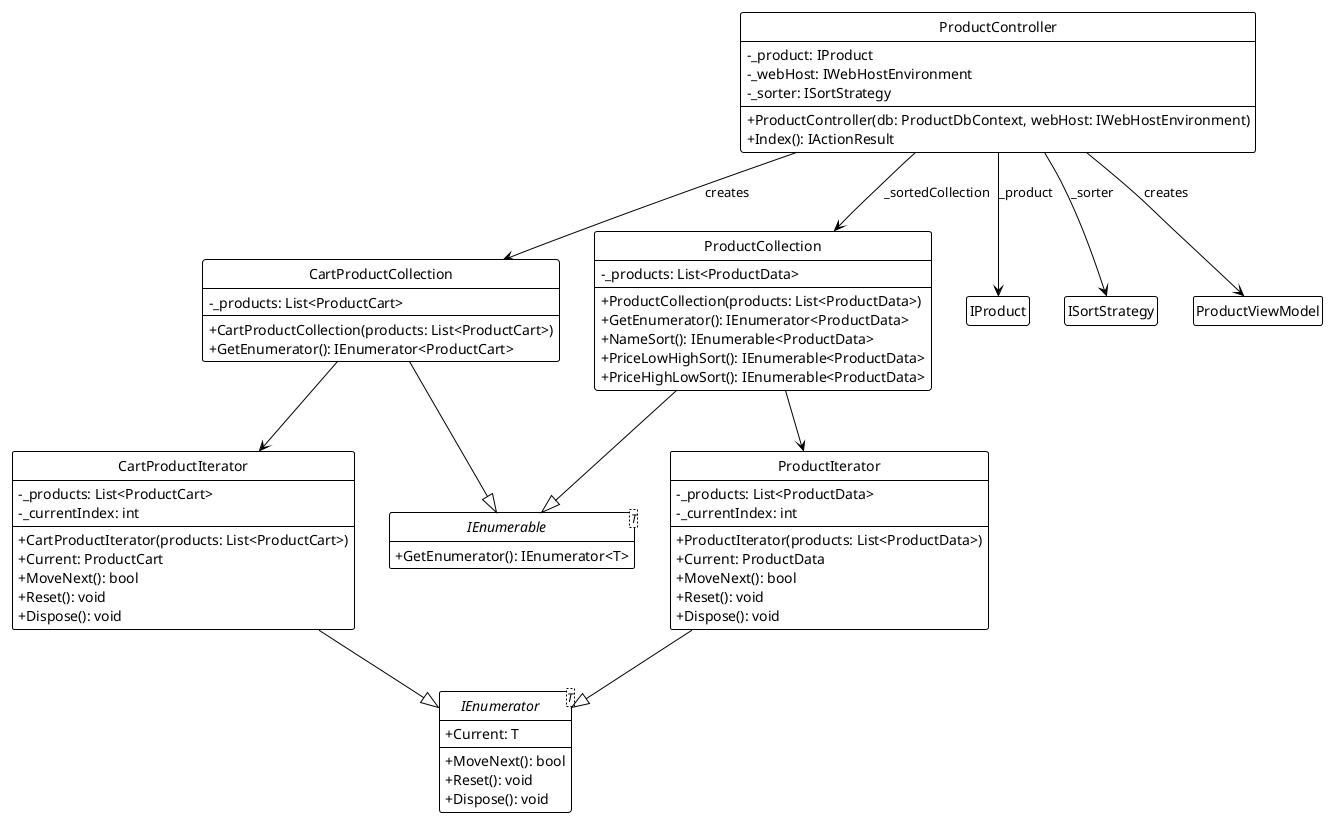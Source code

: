 @startuml
!theme plain
hide circle
hide empty members
skinparam classAttributeIconSize 0

class CartProductCollection {
    - _products: List<ProductCart>
    --
    + CartProductCollection(products: List<ProductCart>)
    + GetEnumerator(): IEnumerator<ProductCart>
}

class CartProductIterator {
    - _products: List<ProductCart>
    - _currentIndex: int
    --
    + CartProductIterator(products: List<ProductCart>)
    + Current: ProductCart
    + MoveNext(): bool
    + Reset(): void
    + Dispose(): void
}

class ProductCollection {
    - _products: List<ProductData>
    --
    + ProductCollection(products: List<ProductData>)
    + GetEnumerator(): IEnumerator<ProductData>
    + NameSort(): IEnumerable<ProductData>
    + PriceLowHighSort(): IEnumerable<ProductData>
    + PriceHighLowSort(): IEnumerable<ProductData>
}

class ProductIterator {
    - _products: List<ProductData>
    - _currentIndex: int
    --
    + ProductIterator(products: List<ProductData>)
    + Current: ProductData
    + MoveNext(): bool
    + Reset(): void
    + Dispose(): void
}

class ProductController {
    - _product: IProduct
    - _webHost: IWebHostEnvironment
    - _sorter: ISortStrategy
    --
    + ProductController(db: ProductDbContext, webHost: IWebHostEnvironment)
    + Index(): IActionResult
}

interface IEnumerable<T> {
    + GetEnumerator(): IEnumerator<T>
}

interface IEnumerator<T> {
    + Current: T
    + MoveNext(): bool
    + Reset(): void
    + Dispose(): void
}

CartProductCollection --|> IEnumerable
CartProductCollection --> CartProductIterator

CartProductIterator --|> IEnumerator

ProductCollection --|> IEnumerable
ProductCollection --> ProductIterator

ProductIterator --|> IEnumerator

ProductController --> IProduct: _product
ProductController --> ISortStrategy: _sorter
ProductController --> ProductCollection: _sortedCollection
ProductController --> ProductViewModel: creates
ProductController --> CartProductCollection: creates

@enduml
